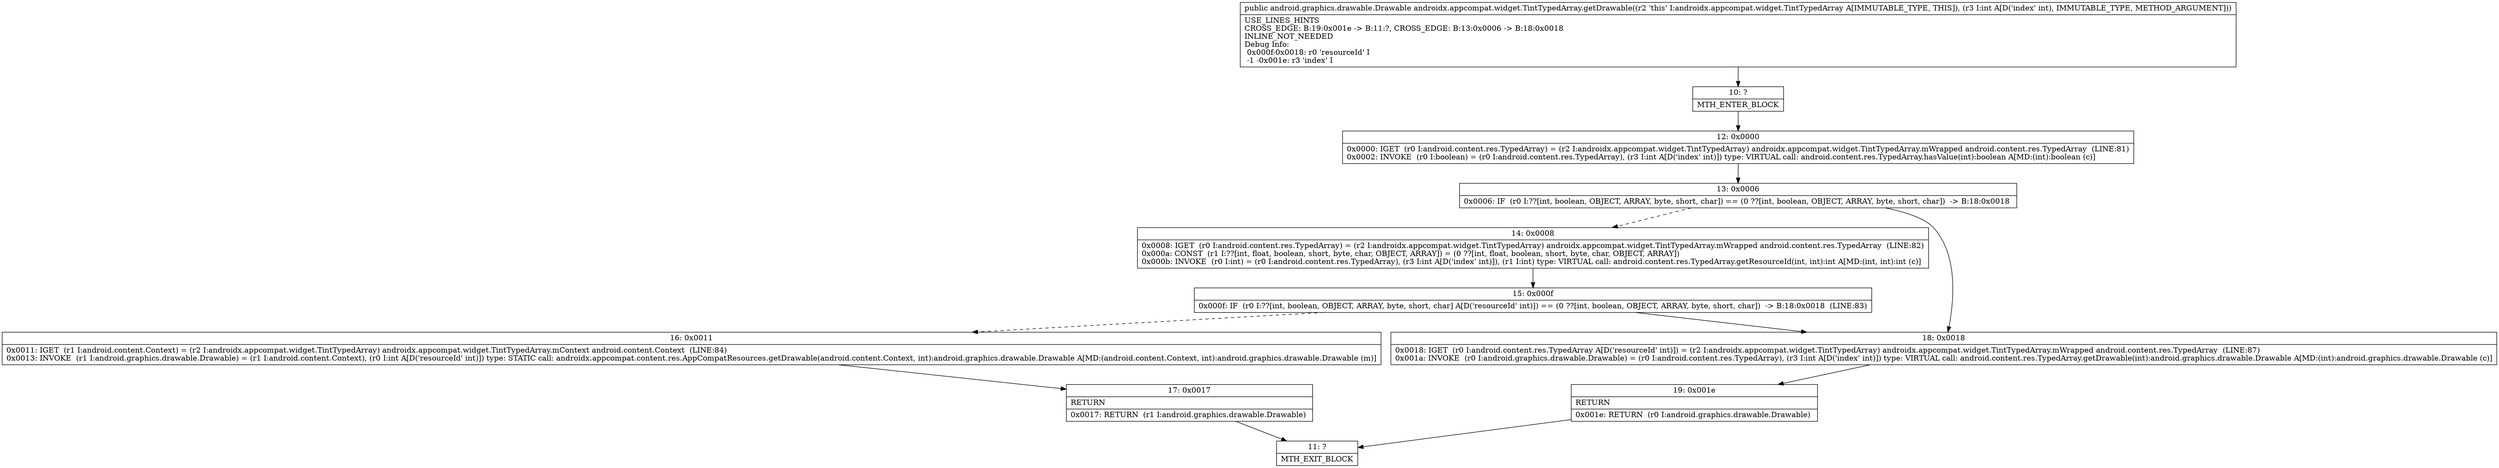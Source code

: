 digraph "CFG forandroidx.appcompat.widget.TintTypedArray.getDrawable(I)Landroid\/graphics\/drawable\/Drawable;" {
Node_10 [shape=record,label="{10\:\ ?|MTH_ENTER_BLOCK\l}"];
Node_12 [shape=record,label="{12\:\ 0x0000|0x0000: IGET  (r0 I:android.content.res.TypedArray) = (r2 I:androidx.appcompat.widget.TintTypedArray) androidx.appcompat.widget.TintTypedArray.mWrapped android.content.res.TypedArray  (LINE:81)\l0x0002: INVOKE  (r0 I:boolean) = (r0 I:android.content.res.TypedArray), (r3 I:int A[D('index' int)]) type: VIRTUAL call: android.content.res.TypedArray.hasValue(int):boolean A[MD:(int):boolean (c)]\l}"];
Node_13 [shape=record,label="{13\:\ 0x0006|0x0006: IF  (r0 I:??[int, boolean, OBJECT, ARRAY, byte, short, char]) == (0 ??[int, boolean, OBJECT, ARRAY, byte, short, char])  \-\> B:18:0x0018 \l}"];
Node_14 [shape=record,label="{14\:\ 0x0008|0x0008: IGET  (r0 I:android.content.res.TypedArray) = (r2 I:androidx.appcompat.widget.TintTypedArray) androidx.appcompat.widget.TintTypedArray.mWrapped android.content.res.TypedArray  (LINE:82)\l0x000a: CONST  (r1 I:??[int, float, boolean, short, byte, char, OBJECT, ARRAY]) = (0 ??[int, float, boolean, short, byte, char, OBJECT, ARRAY]) \l0x000b: INVOKE  (r0 I:int) = (r0 I:android.content.res.TypedArray), (r3 I:int A[D('index' int)]), (r1 I:int) type: VIRTUAL call: android.content.res.TypedArray.getResourceId(int, int):int A[MD:(int, int):int (c)]\l}"];
Node_15 [shape=record,label="{15\:\ 0x000f|0x000f: IF  (r0 I:??[int, boolean, OBJECT, ARRAY, byte, short, char] A[D('resourceId' int)]) == (0 ??[int, boolean, OBJECT, ARRAY, byte, short, char])  \-\> B:18:0x0018  (LINE:83)\l}"];
Node_16 [shape=record,label="{16\:\ 0x0011|0x0011: IGET  (r1 I:android.content.Context) = (r2 I:androidx.appcompat.widget.TintTypedArray) androidx.appcompat.widget.TintTypedArray.mContext android.content.Context  (LINE:84)\l0x0013: INVOKE  (r1 I:android.graphics.drawable.Drawable) = (r1 I:android.content.Context), (r0 I:int A[D('resourceId' int)]) type: STATIC call: androidx.appcompat.content.res.AppCompatResources.getDrawable(android.content.Context, int):android.graphics.drawable.Drawable A[MD:(android.content.Context, int):android.graphics.drawable.Drawable (m)]\l}"];
Node_17 [shape=record,label="{17\:\ 0x0017|RETURN\l|0x0017: RETURN  (r1 I:android.graphics.drawable.Drawable) \l}"];
Node_11 [shape=record,label="{11\:\ ?|MTH_EXIT_BLOCK\l}"];
Node_18 [shape=record,label="{18\:\ 0x0018|0x0018: IGET  (r0 I:android.content.res.TypedArray A[D('resourceId' int)]) = (r2 I:androidx.appcompat.widget.TintTypedArray) androidx.appcompat.widget.TintTypedArray.mWrapped android.content.res.TypedArray  (LINE:87)\l0x001a: INVOKE  (r0 I:android.graphics.drawable.Drawable) = (r0 I:android.content.res.TypedArray), (r3 I:int A[D('index' int)]) type: VIRTUAL call: android.content.res.TypedArray.getDrawable(int):android.graphics.drawable.Drawable A[MD:(int):android.graphics.drawable.Drawable (c)]\l}"];
Node_19 [shape=record,label="{19\:\ 0x001e|RETURN\l|0x001e: RETURN  (r0 I:android.graphics.drawable.Drawable) \l}"];
MethodNode[shape=record,label="{public android.graphics.drawable.Drawable androidx.appcompat.widget.TintTypedArray.getDrawable((r2 'this' I:androidx.appcompat.widget.TintTypedArray A[IMMUTABLE_TYPE, THIS]), (r3 I:int A[D('index' int), IMMUTABLE_TYPE, METHOD_ARGUMENT]))  | USE_LINES_HINTS\lCROSS_EDGE: B:19:0x001e \-\> B:11:?, CROSS_EDGE: B:13:0x0006 \-\> B:18:0x0018\lINLINE_NOT_NEEDED\lDebug Info:\l  0x000f\-0x0018: r0 'resourceId' I\l  \-1 \-0x001e: r3 'index' I\l}"];
MethodNode -> Node_10;Node_10 -> Node_12;
Node_12 -> Node_13;
Node_13 -> Node_14[style=dashed];
Node_13 -> Node_18;
Node_14 -> Node_15;
Node_15 -> Node_16[style=dashed];
Node_15 -> Node_18;
Node_16 -> Node_17;
Node_17 -> Node_11;
Node_18 -> Node_19;
Node_19 -> Node_11;
}


